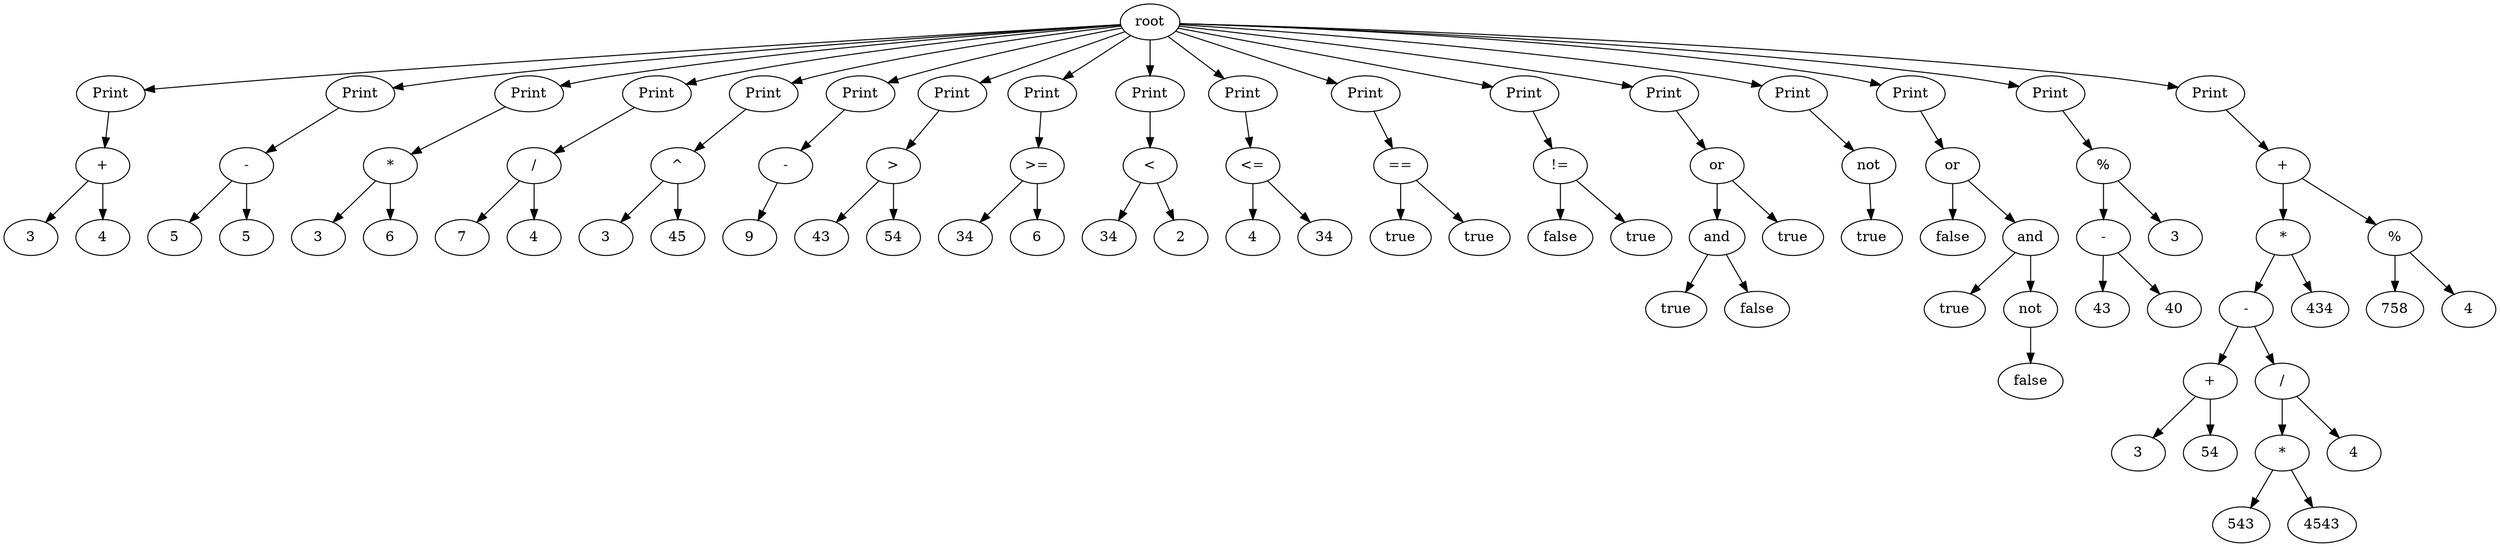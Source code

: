 digraph G{
86 [label = "root"];
1 [label = "3"];
3 [label = "+"];
3 -> 1;
2 [label = "4"];
3 [label = "+"];
3 -> 2;
4 [label = "Print"];
4 -> 3;
5 [label = "5"];
7 [label = "-"];
7 -> 5;
6 [label = "5"];
7 [label = "-"];
7 -> 6;
8 [label = "Print"];
8 -> 7;
9 [label = "3"];
11 [label = "*"];
11 -> 9;
10 [label = "6"];
11 [label = "*"];
11 -> 10;
12 [label = "Print"];
12 -> 11;
13 [label = "7"];
15 [label = "/"];
15 -> 13;
14 [label = "4"];
15 [label = "/"];
15 -> 14;
16 [label = "Print"];
16 -> 15;
17 [label = "3"];
19 [label = "^"];
19 -> 17;
18 [label = "45"];
19 [label = "^"];
19 -> 18;
20 [label = "Print"];
20 -> 19;
21 [label = "9"];
22 [label = "-"];
22 -> 21;
23 [label = "Print"];
23 -> 22;
24 [label = "43"];
26 [label = ">"];
26 -> 24;
25 [label = "54"];
26 [label = ">"];
26 -> 25;
27 [label = "Print"];
27 -> 26;
28 [label = "34"];
30 [label = ">="];
30 -> 28;
29 [label = "6"];
30 [label = ">="];
30 -> 29;
31 [label = "Print"];
31 -> 30;
32 [label = "34"];
34 [label = "<"];
34 -> 32;
33 [label = "2"];
34 [label = "<"];
34 -> 33;
35 [label = "Print"];
35 -> 34;
36 [label = "4"];
38 [label = "<="];
38 -> 36;
37 [label = "34"];
38 [label = "<="];
38 -> 37;
39 [label = "Print"];
39 -> 38;
40 [label = "true"];
42 [label = "=="];
42 -> 40;
41 [label = "true"];
42 [label = "=="];
42 -> 41;
43 [label = "Print"];
43 -> 42;
44 [label = "false"];
46 [label = "!="];
46 -> 44;
45 [label = "true"];
46 [label = "!="];
46 -> 45;
47 [label = "Print"];
47 -> 46;
48 [label = "true"];
50 [label = "and"];
50 -> 48;
49 [label = "false"];
50 [label = "and"];
50 -> 49;
52 [label = "or"];
52 -> 50;
51 [label = "true"];
52 [label = "or"];
52 -> 51;
53 [label = "Print"];
53 -> 52;
54 [label = "true"];
55 [label = "not"];
55 -> 54;
56 [label = "Print"];
56 -> 55;
57 [label = "false"];
62 [label = "or"];
62 -> 57;
58 [label = "true"];
61 [label = "and"];
61 -> 58;
59 [label = "false"];
60 [label = "not"];
60 -> 59;
61 [label = "and"];
61 -> 60;
62 [label = "or"];
62 -> 61;
63 [label = "Print"];
63 -> 62;
64 [label = "43"];
66 [label = "-"];
66 -> 64;
65 [label = "40"];
66 [label = "-"];
66 -> 65;
68 [label = "%"];
68 -> 66;
67 [label = "3"];
68 [label = "%"];
68 -> 67;
69 [label = "Print"];
69 -> 68;
70 [label = "3"];
72 [label = "+"];
72 -> 70;
71 [label = "54"];
72 [label = "+"];
72 -> 71;
78 [label = "-"];
78 -> 72;
73 [label = "543"];
75 [label = "*"];
75 -> 73;
74 [label = "4543"];
75 [label = "*"];
75 -> 74;
77 [label = "/"];
77 -> 75;
76 [label = "4"];
77 [label = "/"];
77 -> 76;
78 [label = "-"];
78 -> 77;
80 [label = "*"];
80 -> 78;
79 [label = "434"];
80 [label = "*"];
80 -> 79;
84 [label = "+"];
84 -> 80;
81 [label = "758"];
83 [label = "%"];
83 -> 81;
82 [label = "4"];
83 [label = "%"];
83 -> 82;
84 [label = "+"];
84 -> 83;
85 [label = "Print"];
85 -> 84;
86 -> 4;
86 -> 8;
86 -> 12;
86 -> 16;
86 -> 20;
86 -> 23;
86 -> 27;
86 -> 31;
86 -> 35;
86 -> 39;
86 -> 43;
86 -> 47;
86 -> 53;
86 -> 56;
86 -> 63;
86 -> 69;
86 -> 85;

}